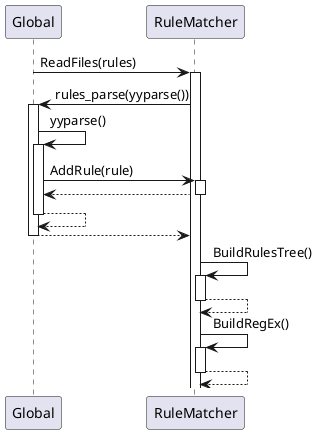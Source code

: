 @startuml signatures
Global -> RuleMatcher++: ReadFiles(rules)
    RuleMatcher -> Global++: rules_parse(yyparse())
        Global -> Global++: yyparse()
            Global -> RuleMatcher++: AddRule(rule)
            return
        return
    return
    RuleMatcher -> RuleMatcher++: BuildRulesTree()
    return
    RuleMatcher -> RuleMatcher++: BuildRegEx()
    return 





@enduml